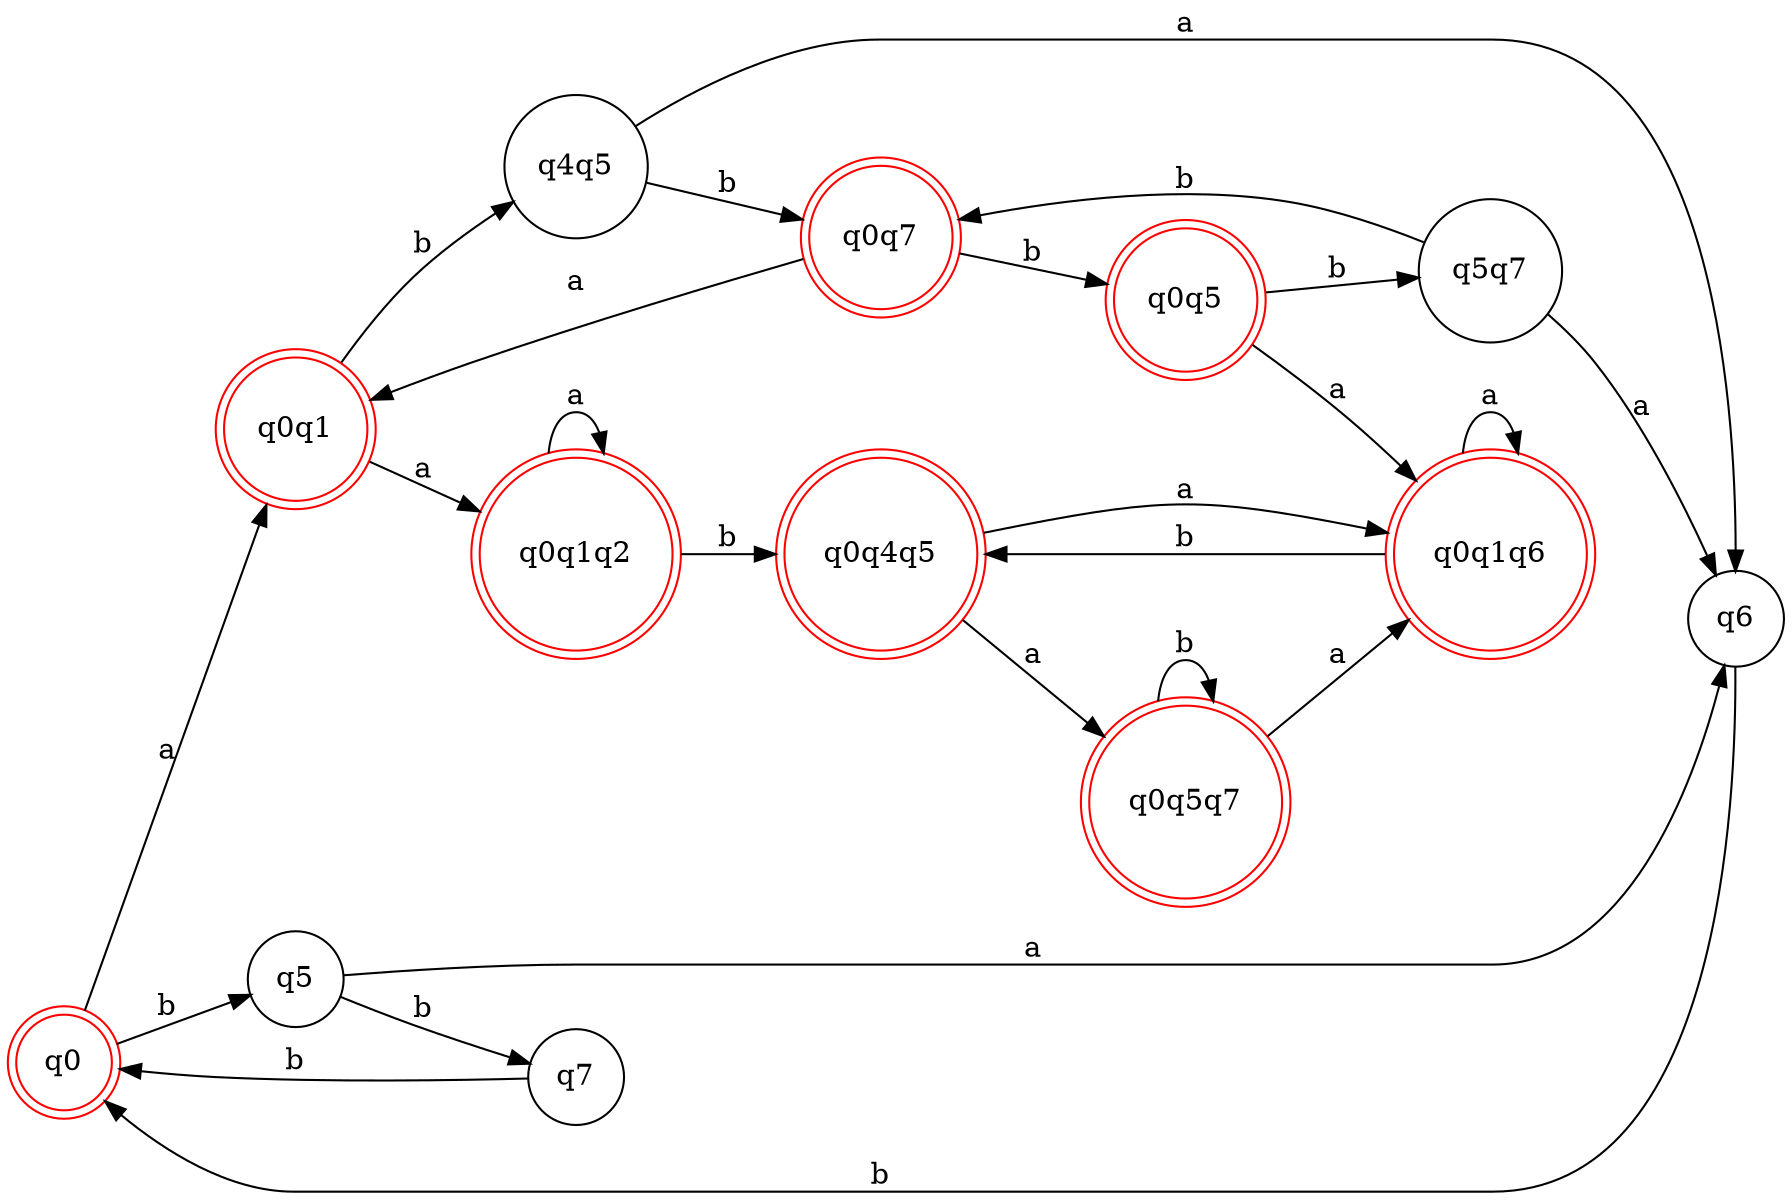 digraph G{
  rankdir=LR;
  node [shape = doublecircle] q0, q0q1,q0q1q2,q0q4q5,q0q1q6,q0q5q7,q0q7,q0q5;
  node [shape = circle];
  q0 [color = green];
  q0,q0q1,q0q1q2,q0q4q5,q0q1q6,q0q5q7,q0q7,q0q5[color = red];
   
  q0 -> q0q1 [label = "a"];
  q0 -> q5 [label = "b"];
  
  q0q1 -> q0q1q2 [label = "a"];
  q0q1 -> q4q5 [label = "b"];
  
  q0q1q2 -> q0q1q2 [label = "a"];
  q0q1q2 -> q0q4q5 [label = "b"];

  q5 -> q6 [label = "a"];  
  q5 -> q7 [label = "b"];
  
  q4q5 -> q6 [label = "a"]; 
  q4q5 -> q0q7 [label = "b"];
  
  q0q4q5 -> q0q1q6 [label = "a"];
  q0q4q5 -> q0q5q7 [label = "a"];
  
  q6 -> q0 [label = "b"];
  q7 -> q0 [label = "b"];
  
  q0q7 -> q0q1 [label = "a"];
  q0q7 -> q0q5 [label = "b"];
  
  q0q5 -> q0q1q6 [label = "a"];
  q0q5 -> q5q7 [label = "b"];
  
  q5q7 -> q6 [label = "a"];
  q5q7 -> q0q7 [label = "b"];
  
  q0q1q6 -> q0q1q6 [label = "a"];
  q0q1q6 -> q0q4q5 [label = "b"];
  
  q0q5q7 -> q0q1q6 [label = "a"];
  q0q5q7 -> q0q5q7 [label = "b"];
  
}
